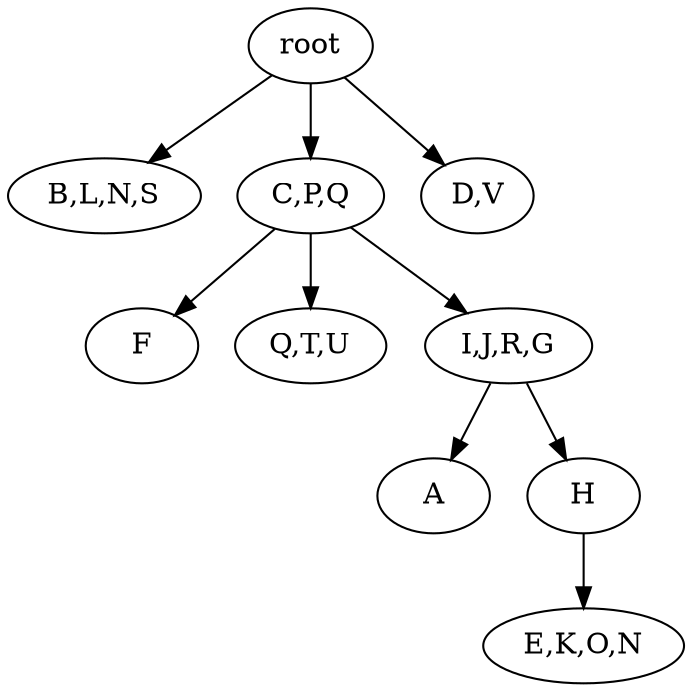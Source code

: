 strict digraph G {
	graph [name=G];
	0	 [label=root];
	3	 [label="B,L,N,S"];
	0 -> 3;
	1	 [label="C,P,Q"];
	0 -> 1;
	2	 [label="D,V"];
	0 -> 2;
	8	 [label=A];
	7	 [label=F];
	1 -> 7;
	6	 [label="Q,T,U"];
	1 -> 6;
	5	 [label="I,J,R,G"];
	1 -> 5;
	4	 [label="E,K,O,N"];
	9	 [label=H];
	9 -> 4;
	5 -> 8;
	5 -> 9;
}
